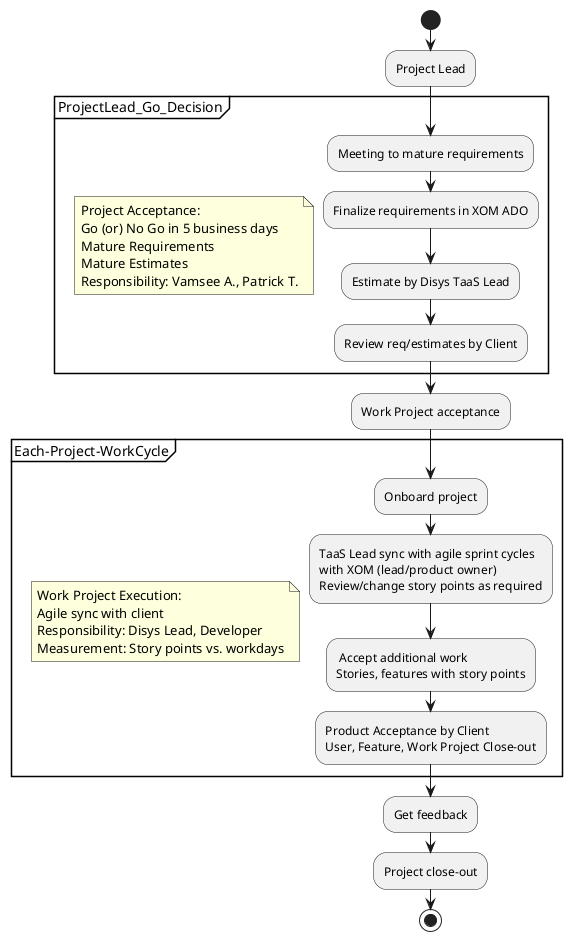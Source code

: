 @startuml project_process_workflow
start
:Project Lead;
partition ProjectLead_Go_Decision {

note
    Project Acceptance: 
    Go (or) No Go in 5 business days
    Mature Requirements
    Mature Estimates
    Responsibility: Vamsee A., Patrick T.
end note

:Meeting to mature requirements;
:Finalize requirements in XOM ADO;
:Estimate by Disys TaaS Lead;
:Review req/estimates by Client;

}

:Work Project acceptance;

partition Each-Project-WorkCycle {

note
    Work Project Execution:
    Agile sync with client
    Responsibility: Disys Lead, Developer
    Measurement: Story points vs. workdays
end note

:Onboard project;
:TaaS Lead sync with agile sprint cycles
with XOM (lead/product owner)
Review/change story points as required;
: Accept additional work
Stories, features with story points;
:Product Acceptance by Client
User, Feature, Work Project Close-out;

}

:Get feedback;
:Project close-out;

stop
@enduml